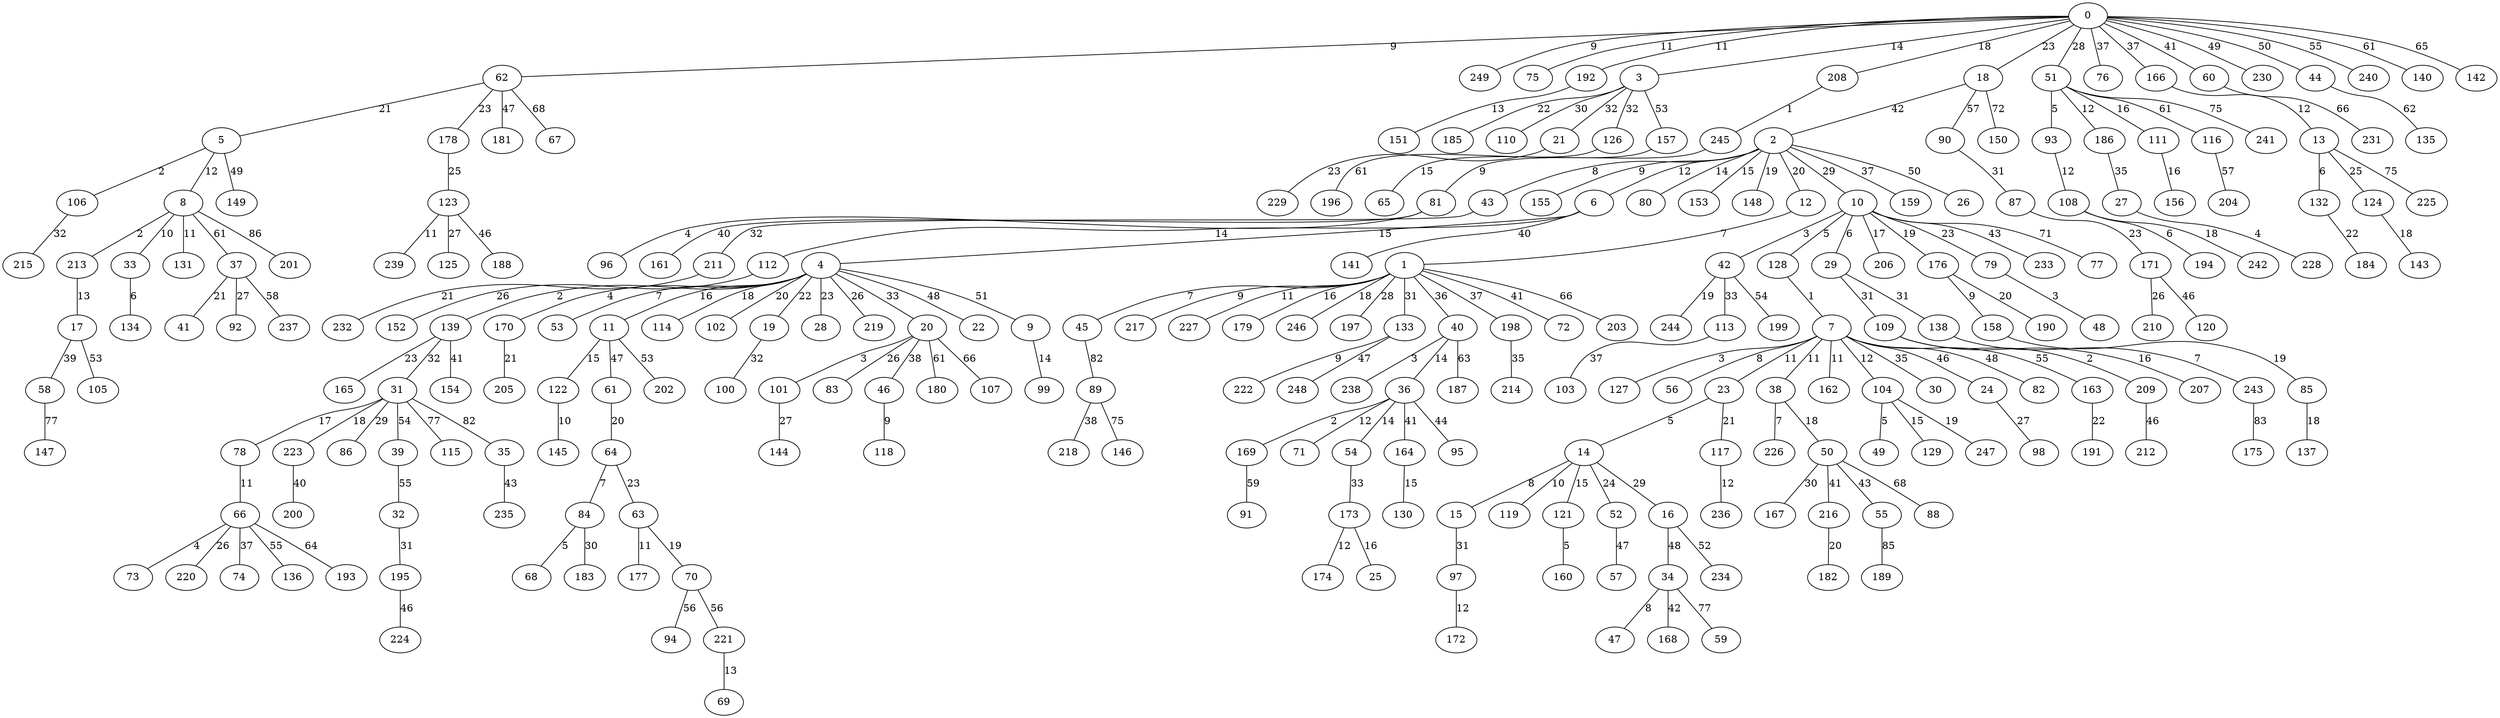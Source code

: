 graph {
  0 -- 62 [label="9"];
  0 -- 249 [label="9"];
  0 -- 75 [label="11"];
  0 -- 192 [label="11"];
  192 -- 151 [label="13"];
  0 -- 3 [label="14"];
  0 -- 208 [label="18"];
  208 -- 245 [label="1"];
  245 -- 81 [label="9"];
  81 -- 96 [label="4"];
  62 -- 5 [label="21"];
  5 -- 106 [label="2"];
  5 -- 8 [label="12"];
  8 -- 213 [label="2"];
  8 -- 33 [label="10"];
  33 -- 134 [label="6"];
  8 -- 131 [label="11"];
  213 -- 17 [label="13"];
  3 -- 185 [label="22"];
  0 -- 18 [label="23"];
  62 -- 178 [label="23"];
  178 -- 123 [label="25"];
  123 -- 239 [label="11"];
  123 -- 125 [label="27"];
  0 -- 51 [label="28"];
  51 -- 93 [label="5"];
  51 -- 186 [label="12"];
  93 -- 108 [label="12"];
  108 -- 194 [label="6"];
  51 -- 111 [label="16"];
  111 -- 156 [label="16"];
  108 -- 242 [label="18"];
  3 -- 110 [label="30"];
  3 -- 21 [label="32"];
  21 -- 229 [label="23"];
  3 -- 126 [label="32"];
  106 -- 215 [label="32"];
  186 -- 27 [label="35"];
  27 -- 228 [label="4"];
  0 -- 76 [label="37"];
  0 -- 166 [label="37"];
  166 -- 13 [label="12"];
  13 -- 132 [label="6"];
  132 -- 184 [label="22"];
  13 -- 124 [label="25"];
  124 -- 143 [label="18"];
  17 -- 58 [label="39"];
  81 -- 161 [label="40"];
  0 -- 60 [label="41"];
  18 -- 2 [label="42"];
  2 -- 43 [label="8"];
  2 -- 155 [label="9"];
  2 -- 6 [label="12"];
  2 -- 80 [label="14"];
  6 -- 112 [label="14"];
  2 -- 153 [label="15"];
  6 -- 4 [label="15"];
  4 -- 139 [label="2"];
  4 -- 170 [label="4"];
  4 -- 53 [label="7"];
  4 -- 11 [label="16"];
  11 -- 122 [label="15"];
  122 -- 145 [label="10"];
  4 -- 114 [label="18"];
  2 -- 148 [label="19"];
  2 -- 12 [label="20"];
  12 -- 1 [label="7"];
  1 -- 45 [label="7"];
  1 -- 217 [label="9"];
  1 -- 227 [label="11"];
  1 -- 179 [label="16"];
  1 -- 246 [label="18"];
  4 -- 102 [label="20"];
  170 -- 205 [label="21"];
  4 -- 19 [label="22"];
  4 -- 28 [label="23"];
  139 -- 165 [label="23"];
  4 -- 219 [label="26"];
  112 -- 152 [label="26"];
  1 -- 197 [label="28"];
  2 -- 10 [label="29"];
  10 -- 42 [label="3"];
  10 -- 128 [label="5"];
  128 -- 7 [label="1"];
  7 -- 127 [label="3"];
  10 -- 29 [label="6"];
  7 -- 56 [label="8"];
  7 -- 23 [label="11"];
  23 -- 14 [label="5"];
  14 -- 15 [label="8"];
  14 -- 119 [label="10"];
  7 -- 38 [label="11"];
  38 -- 226 [label="7"];
  7 -- 162 [label="11"];
  7 -- 104 [label="12"];
  104 -- 49 [label="5"];
  14 -- 121 [label="15"];
  121 -- 160 [label="5"];
  104 -- 129 [label="15"];
  10 -- 206 [label="17"];
  38 -- 50 [label="18"];
  10 -- 176 [label="19"];
  176 -- 158 [label="9"];
  42 -- 244 [label="19"];
  104 -- 247 [label="19"];
  158 -- 85 [label="19"];
  85 -- 137 [label="18"];
  176 -- 190 [label="20"];
  23 -- 117 [label="21"];
  117 -- 236 [label="12"];
  10 -- 79 [label="23"];
  79 -- 48 [label="3"];
  14 -- 52 [label="24"];
  14 -- 16 [label="29"];
  50 -- 167 [label="30"];
  1 -- 133 [label="31"];
  133 -- 222 [label="9"];
  15 -- 97 [label="31"];
  97 -- 172 [label="12"];
  29 -- 109 [label="31"];
  109 -- 209 [label="2"];
  109 -- 207 [label="16"];
  29 -- 138 [label="31"];
  138 -- 243 [label="7"];
  19 -- 100 [label="32"];
  43 -- 211 [label="32"];
  211 -- 232 [label="21"];
  139 -- 31 [label="32"];
  31 -- 78 [label="17"];
  78 -- 66 [label="11"];
  66 -- 73 [label="4"];
  31 -- 223 [label="18"];
  66 -- 220 [label="26"];
  31 -- 86 [label="29"];
  4 -- 20 [label="33"];
  20 -- 101 [label="3"];
  20 -- 83 [label="26"];
  101 -- 144 [label="27"];
  42 -- 113 [label="33"];
  7 -- 30 [label="35"];
  1 -- 40 [label="36"];
  40 -- 238 [label="3"];
  40 -- 36 [label="14"];
  36 -- 169 [label="2"];
  36 -- 71 [label="12"];
  36 -- 54 [label="14"];
  54 -- 173 [label="33"];
  173 -- 174 [label="12"];
  173 -- 25 [label="16"];
  1 -- 198 [label="37"];
  198 -- 214 [label="35"];
  2 -- 159 [label="37"];
  66 -- 74 [label="37"];
  113 -- 103 [label="37"];
  20 -- 46 [label="38"];
  46 -- 118 [label="9"];
  6 -- 141 [label="40"];
  223 -- 200 [label="40"];
  1 -- 72 [label="41"];
  36 -- 164 [label="41"];
  164 -- 130 [label="15"];
  50 -- 216 [label="41"];
  216 -- 182 [label="20"];
  139 -- 154 [label="41"];
  10 -- 233 [label="43"];
  50 -- 55 [label="43"];
  36 -- 95 [label="44"];
  7 -- 24 [label="46"];
  24 -- 98 [label="27"];
  123 -- 188 [label="46"];
  209 -- 212 [label="46"];
  11 -- 61 [label="47"];
  61 -- 64 [label="20"];
  64 -- 84 [label="7"];
  84 -- 68 [label="5"];
  64 -- 63 [label="23"];
  63 -- 177 [label="11"];
  63 -- 70 [label="19"];
  84 -- 183 [label="30"];
  52 -- 57 [label="47"];
  62 -- 181 [label="47"];
  133 -- 248 [label="47"];
  4 -- 22 [label="48"];
  7 -- 82 [label="48"];
  16 -- 34 [label="48"];
  34 -- 47 [label="8"];
  34 -- 168 [label="42"];
  0 -- 230 [label="49"];
  5 -- 149 [label="49"];
  0 -- 44 [label="50"];
  2 -- 26 [label="50"];
  4 -- 9 [label="51"];
  9 -- 99 [label="14"];
  16 -- 234 [label="52"];
  3 -- 157 [label="53"];
  157 -- 65 [label="15"];
  11 -- 202 [label="53"];
  17 -- 105 [label="53"];
  31 -- 39 [label="54"];
  42 -- 199 [label="54"];
  0 -- 240 [label="55"];
  7 -- 163 [label="55"];
  163 -- 191 [label="22"];
  39 -- 32 [label="55"];
  32 -- 195 [label="31"];
  195 -- 224 [label="46"];
  66 -- 136 [label="55"];
  70 -- 94 [label="56"];
  70 -- 221 [label="56"];
  221 -- 69 [label="13"];
  18 -- 90 [label="57"];
  90 -- 87 [label="31"];
  87 -- 171 [label="23"];
  171 -- 210 [label="26"];
  171 -- 120 [label="46"];
  169 -- 91 [label="59"];
  0 -- 140 [label="61"];
  8 -- 37 [label="61"];
  37 -- 41 [label="21"];
  37 -- 92 [label="27"];
  37 -- 237 [label="58"];
  20 -- 180 [label="61"];
  51 -- 116 [label="61"];
  116 -- 204 [label="57"];
  126 -- 196 [label="61"];
  44 -- 135 [label="62"];
  40 -- 187 [label="63"];
  66 -- 193 [label="64"];
  0 -- 142 [label="65"];
  1 -- 203 [label="66"];
  20 -- 107 [label="66"];
  60 -- 231 [label="66"];
  50 -- 88 [label="68"];
  62 -- 67 [label="68"];
  10 -- 77 [label="71"];
  18 -- 150 [label="72"];
  13 -- 225 [label="75"];
  51 -- 241 [label="75"];
  31 -- 115 [label="77"];
  34 -- 59 [label="77"];
  58 -- 147 [label="77"];
  31 -- 35 [label="82"];
  35 -- 235 [label="43"];
  45 -- 89 [label="82"];
  89 -- 218 [label="38"];
  89 -- 146 [label="75"];
  243 -- 175 [label="83"];
  55 -- 189 [label="85"];
  8 -- 201 [label="86"];
}